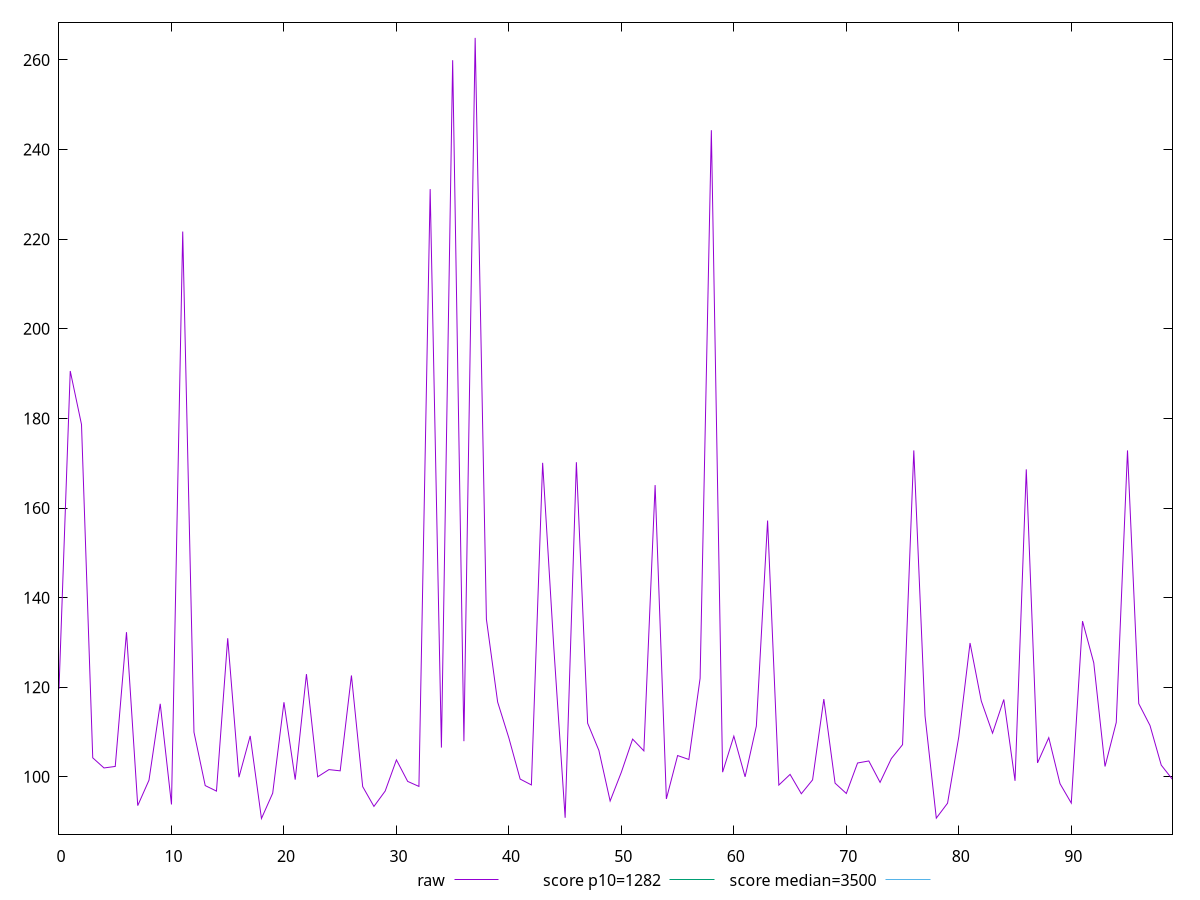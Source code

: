 reset

$raw <<EOF
0 119.61999999999999
1 190.57199999999995
2 178.64399999999995
3 104.25200000000001
4 101.98799999999997
5 102.32400000000001
6 132.28799999999998
7 93.584
8 99.26
9 116.31199999999997
10 93.84
11 221.69599999999997
12 109.97599999999998
13 98.05200000000002
14 96.82000000000001
15 130.936
16 99.92799999999997
17 109.13600000000002
18 90.704
19 96.36000000000004
20 116.65199999999996
21 99.38000000000001
22 122.93199999999996
23 100.012
24 101.62
25 101.344
26 122.62400000000002
27 97.82800000000002
28 93.40400000000002
29 96.83200000000001
30 103.78800000000001
31 98.98799999999999
32 97.86800000000001
33 231.16799999999995
34 106.53999999999999
35 259.928
36 107.968
37 264.912
38 135.192
39 116.69199999999998
40 108.66000000000001
41 99.50800000000001
42 98.20000000000002
43 170.08
44 128.56399999999996
45 90.86800000000002
46 170.224
47 111.976
48 105.908
49 94.61600000000001
50 101.048
51 108.42799999999997
52 105.80000000000001
53 165.11999999999998
54 95.07600000000002
55 104.75600000000001
56 103.88399999999999
57 121.996
58 244.30800000000002
59 101.048
60 109.08799999999995
61 100.00399999999999
62 111.32000000000001
63 157.196
64 98.172
65 100.548
66 96.236
67 99.32799999999999
68 117.36800000000002
69 98.59599999999999
70 96.29200000000002
71 103.096
72 103.548
73 98.77199999999998
74 104.072
75 107.18800000000003
76 172.85999999999999
77 113.57600000000001
78 90.78799999999998
79 94.12400000000001
80 108.94800000000001
81 129.87199999999999
82 116.92399999999999
83 109.756
84 117.26799999999996
85 99.12000000000002
86 168.628
87 103.11999999999999
88 108.74399999999997
89 98.476
90 94.152
91 134.75199999999995
92 125.448
93 102.31600000000002
94 112.15600000000003
95 172.85599999999997
96 116.344
97 111.464
98 102.61999999999998
99 99.42799999999998
EOF

set key outside below
set xrange [0:99]
set yrange [87.21983999999999:268.39615999999995]
set trange [87.21983999999999:268.39615999999995]
set terminal svg size 640, 500 enhanced background rgb 'white'
set output "report_00019_2021-02-10T18-14-37.922Z//bootup-time/samples/pages+cached+noadtech+nomedia/raw/values.svg"

plot $raw title "raw" with line, \
     1282 title "score p10=1282", \
     3500 title "score median=3500"

reset
